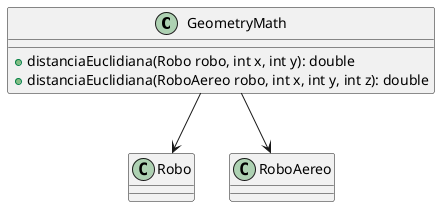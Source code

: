 @startuml
class GeometryMath {
    +distanciaEuclidiana(Robo robo, int x, int y): double
    +distanciaEuclidiana(RoboAereo robo, int x, int y, int z): double
}

GeometryMath --> Robo
GeometryMath --> RoboAereo
@enduml
